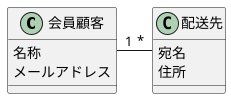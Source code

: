 @startuml

class 会員顧客 {
    名称
    メールアドレス
}

class 配送先 {
    宛名
    住所
}

会員顧客 "1"-"*" 配送先


@enduml